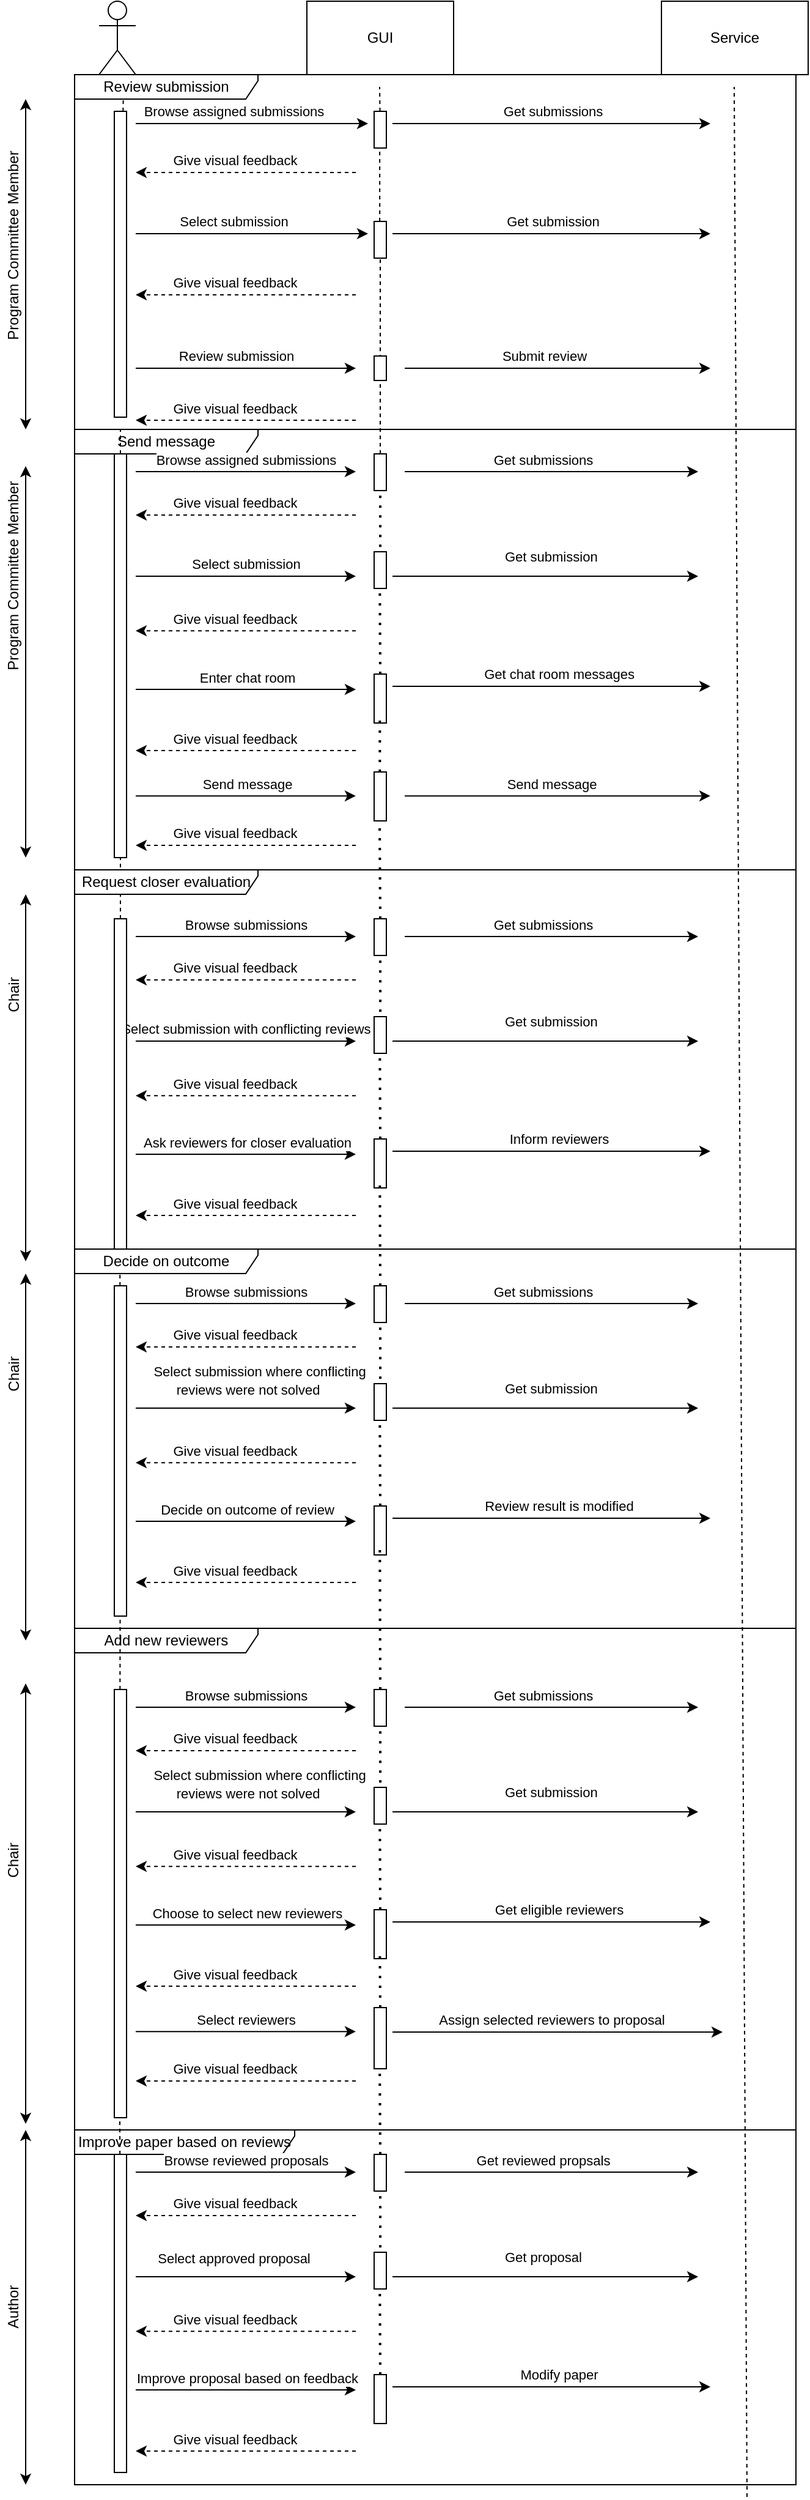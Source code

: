 <mxfile version="14.5.1" type="device"><diagram id="MfpspIJ2nXzfNP8AFZQ6" name="Review SEQUENCE"><mxGraphModel dx="2031" dy="1174" grid="1" gridSize="10" guides="1" tooltips="1" connect="1" arrows="1" fold="1" page="1" pageScale="1" pageWidth="850" pageHeight="1100" math="0" shadow="0"><root><mxCell id="y4rJzmXvH-c3FTZjcSe7-0"/><mxCell id="y4rJzmXvH-c3FTZjcSe7-1" parent="y4rJzmXvH-c3FTZjcSe7-0"/><mxCell id="w6ciZBzrKRWa1XPAjWib-8" value="Improve paper based on reviews" style="shape=umlFrame;whiteSpace=wrap;html=1;shadow=0;sketch=0;width=180;height=20;" vertex="1" parent="y4rJzmXvH-c3FTZjcSe7-1"><mxGeometry x="120" y="1800" width="590" height="290" as="geometry"/></mxCell><mxCell id="rbx8GObxV6b5fhHukpn9-31" value="Add new reviewers" style="shape=umlFrame;whiteSpace=wrap;html=1;shadow=0;sketch=0;width=150;height=20;" vertex="1" parent="y4rJzmXvH-c3FTZjcSe7-1"><mxGeometry x="120" y="1390" width="590" height="410" as="geometry"/></mxCell><mxCell id="Tx8nlE2qTsS1BDgQRLvw-13" value="Send message" style="shape=umlFrame;whiteSpace=wrap;html=1;shadow=0;sketch=0;width=150;height=20;" vertex="1" parent="y4rJzmXvH-c3FTZjcSe7-1"><mxGeometry x="120" y="410" width="590" height="360" as="geometry"/></mxCell><mxCell id="KyMPVvla72iSSQLvAGYZ-0" value="" style="shape=umlActor;verticalLabelPosition=bottom;verticalAlign=top;html=1;outlineConnect=0;" vertex="1" parent="y4rJzmXvH-c3FTZjcSe7-1"><mxGeometry x="140" y="60" width="30" height="60" as="geometry"/></mxCell><mxCell id="KyMPVvla72iSSQLvAGYZ-1" value="GUI" style="rounded=0;whiteSpace=wrap;html=1;" vertex="1" parent="y4rJzmXvH-c3FTZjcSe7-1"><mxGeometry x="310" y="60" width="120" height="60" as="geometry"/></mxCell><mxCell id="KyMPVvla72iSSQLvAGYZ-2" value="Service" style="rounded=0;whiteSpace=wrap;html=1;" vertex="1" parent="y4rJzmXvH-c3FTZjcSe7-1"><mxGeometry x="600" y="60" width="120" height="60" as="geometry"/></mxCell><mxCell id="KyMPVvla72iSSQLvAGYZ-3" value="" style="endArrow=none;dashed=1;html=1;startArrow=none;" edge="1" parent="y4rJzmXvH-c3FTZjcSe7-1" source="KyMPVvla72iSSQLvAGYZ-45"><mxGeometry width="50" height="50" relative="1" as="geometry"><mxPoint x="160" y="1070" as="sourcePoint"/><mxPoint x="160" y="130" as="targetPoint"/></mxGeometry></mxCell><mxCell id="KyMPVvla72iSSQLvAGYZ-4" value="" style="endArrow=none;dashed=1;html=1;startArrow=none;" edge="1" parent="y4rJzmXvH-c3FTZjcSe7-1" source="KyMPVvla72iSSQLvAGYZ-47"><mxGeometry width="50" height="50" relative="1" as="geometry"><mxPoint x="369.5" y="1070" as="sourcePoint"/><mxPoint x="369.5" y="130" as="targetPoint"/></mxGeometry></mxCell><mxCell id="KyMPVvla72iSSQLvAGYZ-5" value="" style="endArrow=classic;html=1;" edge="1" parent="y4rJzmXvH-c3FTZjcSe7-1"><mxGeometry width="50" height="50" relative="1" as="geometry"><mxPoint x="170" y="160" as="sourcePoint"/><mxPoint x="360" y="160" as="targetPoint"/></mxGeometry></mxCell><mxCell id="KyMPVvla72iSSQLvAGYZ-6" value="Browse assigned submissions" style="edgeLabel;html=1;align=center;verticalAlign=middle;resizable=0;points=[];" vertex="1" connectable="0" parent="KyMPVvla72iSSQLvAGYZ-5"><mxGeometry x="-0.377" y="2" relative="1" as="geometry"><mxPoint x="21" y="-8" as="offset"/></mxGeometry></mxCell><mxCell id="KyMPVvla72iSSQLvAGYZ-7" value="" style="endArrow=classic;html=1;" edge="1" parent="y4rJzmXvH-c3FTZjcSe7-1"><mxGeometry width="50" height="50" relative="1" as="geometry"><mxPoint x="380" y="160" as="sourcePoint"/><mxPoint x="640" y="160" as="targetPoint"/></mxGeometry></mxCell><mxCell id="KyMPVvla72iSSQLvAGYZ-8" value="Get submissions" style="edgeLabel;html=1;align=center;verticalAlign=middle;resizable=0;points=[];" vertex="1" connectable="0" parent="KyMPVvla72iSSQLvAGYZ-7"><mxGeometry x="0.135" relative="1" as="geometry"><mxPoint x="-17" y="-10" as="offset"/></mxGeometry></mxCell><mxCell id="KyMPVvla72iSSQLvAGYZ-9" value="" style="endArrow=classic;html=1;dashed=1;" edge="1" parent="y4rJzmXvH-c3FTZjcSe7-1"><mxGeometry width="50" height="50" relative="1" as="geometry"><mxPoint x="350" y="200" as="sourcePoint"/><mxPoint x="170" y="200" as="targetPoint"/></mxGeometry></mxCell><mxCell id="KyMPVvla72iSSQLvAGYZ-10" value="Give visual feedback" style="edgeLabel;html=1;align=center;verticalAlign=middle;resizable=0;points=[];" vertex="1" connectable="0" parent="KyMPVvla72iSSQLvAGYZ-9"><mxGeometry x="-0.139" y="3" relative="1" as="geometry"><mxPoint x="-22" y="-13" as="offset"/></mxGeometry></mxCell><mxCell id="KyMPVvla72iSSQLvAGYZ-11" value="" style="endArrow=classic;html=1;" edge="1" parent="y4rJzmXvH-c3FTZjcSe7-1"><mxGeometry width="50" height="50" relative="1" as="geometry"><mxPoint x="170" y="250" as="sourcePoint"/><mxPoint x="360" y="250" as="targetPoint"/></mxGeometry></mxCell><mxCell id="KyMPVvla72iSSQLvAGYZ-12" value="Select submission" style="edgeLabel;html=1;align=center;verticalAlign=middle;resizable=0;points=[];" vertex="1" connectable="0" parent="KyMPVvla72iSSQLvAGYZ-11"><mxGeometry x="-0.377" y="2" relative="1" as="geometry"><mxPoint x="21" y="-8" as="offset"/></mxGeometry></mxCell><mxCell id="KyMPVvla72iSSQLvAGYZ-13" value="" style="endArrow=classic;html=1;" edge="1" parent="y4rJzmXvH-c3FTZjcSe7-1"><mxGeometry width="50" height="50" relative="1" as="geometry"><mxPoint x="380" y="250" as="sourcePoint"/><mxPoint x="640" y="250" as="targetPoint"/></mxGeometry></mxCell><mxCell id="KyMPVvla72iSSQLvAGYZ-14" value="Get submission" style="edgeLabel;html=1;align=center;verticalAlign=middle;resizable=0;points=[];" vertex="1" connectable="0" parent="KyMPVvla72iSSQLvAGYZ-13"><mxGeometry x="-0.135" y="1" relative="1" as="geometry"><mxPoint x="18" y="-9" as="offset"/></mxGeometry></mxCell><mxCell id="KyMPVvla72iSSQLvAGYZ-15" value="" style="endArrow=classic;html=1;dashed=1;" edge="1" parent="y4rJzmXvH-c3FTZjcSe7-1"><mxGeometry width="50" height="50" relative="1" as="geometry"><mxPoint x="350" y="300" as="sourcePoint"/><mxPoint x="170" y="300" as="targetPoint"/></mxGeometry></mxCell><mxCell id="KyMPVvla72iSSQLvAGYZ-16" value="Give visual feedback" style="edgeLabel;html=1;align=center;verticalAlign=middle;resizable=0;points=[];" vertex="1" connectable="0" parent="KyMPVvla72iSSQLvAGYZ-15"><mxGeometry x="-0.139" y="3" relative="1" as="geometry"><mxPoint x="-22" y="-13" as="offset"/></mxGeometry></mxCell><mxCell id="KyMPVvla72iSSQLvAGYZ-17" value="Program Committee Member" style="text;html=1;strokeColor=none;fillColor=none;align=center;verticalAlign=middle;whiteSpace=wrap;rounded=0;rotation=-90;" vertex="1" parent="y4rJzmXvH-c3FTZjcSe7-1"><mxGeometry x="-12.5" y="250" width="165" height="20" as="geometry"/></mxCell><mxCell id="KyMPVvla72iSSQLvAGYZ-18" value="" style="endArrow=classic;startArrow=classic;html=1;strokeColor=#000000;" edge="1" parent="y4rJzmXvH-c3FTZjcSe7-1"><mxGeometry width="50" height="50" relative="1" as="geometry"><mxPoint x="80" y="410" as="sourcePoint"/><mxPoint x="80" y="140" as="targetPoint"/></mxGeometry></mxCell><mxCell id="KyMPVvla72iSSQLvAGYZ-19" value="Program Committee Member" style="text;html=1;strokeColor=none;fillColor=none;align=center;verticalAlign=middle;whiteSpace=wrap;rounded=0;rotation=-90;" vertex="1" parent="y4rJzmXvH-c3FTZjcSe7-1"><mxGeometry x="-12.5" y="520" width="165" height="20" as="geometry"/></mxCell><mxCell id="KyMPVvla72iSSQLvAGYZ-20" value="" style="endArrow=classic;startArrow=classic;html=1;strokeColor=#000000;" edge="1" parent="y4rJzmXvH-c3FTZjcSe7-1"><mxGeometry width="50" height="50" relative="1" as="geometry"><mxPoint x="80" y="760" as="sourcePoint"/><mxPoint x="80" y="440" as="targetPoint"/></mxGeometry></mxCell><mxCell id="KyMPVvla72iSSQLvAGYZ-21" value="" style="endArrow=classic;html=1;strokeColor=#000000;" edge="1" parent="y4rJzmXvH-c3FTZjcSe7-1"><mxGeometry width="50" height="50" relative="1" as="geometry"><mxPoint x="170" y="360" as="sourcePoint"/><mxPoint x="350" y="360" as="targetPoint"/></mxGeometry></mxCell><mxCell id="KyMPVvla72iSSQLvAGYZ-22" value="Review submission" style="edgeLabel;html=1;align=center;verticalAlign=middle;resizable=0;points=[];" vertex="1" connectable="0" parent="KyMPVvla72iSSQLvAGYZ-21"><mxGeometry x="-0.093" y="2" relative="1" as="geometry"><mxPoint y="-8" as="offset"/></mxGeometry></mxCell><mxCell id="KyMPVvla72iSSQLvAGYZ-23" value="" style="endArrow=classic;html=1;strokeColor=#000000;" edge="1" parent="y4rJzmXvH-c3FTZjcSe7-1"><mxGeometry width="50" height="50" relative="1" as="geometry"><mxPoint x="390" y="360" as="sourcePoint"/><mxPoint x="640" y="360" as="targetPoint"/></mxGeometry></mxCell><mxCell id="KyMPVvla72iSSQLvAGYZ-24" value="Submit review" style="edgeLabel;html=1;align=center;verticalAlign=middle;resizable=0;points=[];" vertex="1" connectable="0" parent="KyMPVvla72iSSQLvAGYZ-23"><mxGeometry x="-0.093" y="2" relative="1" as="geometry"><mxPoint y="-8" as="offset"/></mxGeometry></mxCell><mxCell id="KyMPVvla72iSSQLvAGYZ-25" value="" style="endArrow=classic;html=1;dashed=1;" edge="1" parent="y4rJzmXvH-c3FTZjcSe7-1"><mxGeometry width="50" height="50" relative="1" as="geometry"><mxPoint x="350" y="402.5" as="sourcePoint"/><mxPoint x="170" y="402.5" as="targetPoint"/></mxGeometry></mxCell><mxCell id="KyMPVvla72iSSQLvAGYZ-26" value="Give visual feedback" style="edgeLabel;html=1;align=center;verticalAlign=middle;resizable=0;points=[];" vertex="1" connectable="0" parent="KyMPVvla72iSSQLvAGYZ-25"><mxGeometry x="-0.139" y="3" relative="1" as="geometry"><mxPoint x="-22" y="-13" as="offset"/></mxGeometry></mxCell><mxCell id="KyMPVvla72iSSQLvAGYZ-27" value="" style="endArrow=classic;html=1;strokeColor=#000000;" edge="1" parent="y4rJzmXvH-c3FTZjcSe7-1"><mxGeometry width="50" height="50" relative="1" as="geometry"><mxPoint x="170" y="444.5" as="sourcePoint"/><mxPoint x="350" y="444.5" as="targetPoint"/></mxGeometry></mxCell><mxCell id="KyMPVvla72iSSQLvAGYZ-28" value="Browse assigned submissions" style="edgeLabel;html=1;align=center;verticalAlign=middle;resizable=0;points=[];" vertex="1" connectable="0" parent="KyMPVvla72iSSQLvAGYZ-27"><mxGeometry x="-0.232" relative="1" as="geometry"><mxPoint x="21" y="-10" as="offset"/></mxGeometry></mxCell><mxCell id="KyMPVvla72iSSQLvAGYZ-29" value="" style="endArrow=classic;html=1;strokeColor=#000000;" edge="1" parent="y4rJzmXvH-c3FTZjcSe7-1"><mxGeometry width="50" height="50" relative="1" as="geometry"><mxPoint x="390" y="444.5" as="sourcePoint"/><mxPoint x="630" y="444.5" as="targetPoint"/></mxGeometry></mxCell><mxCell id="KyMPVvla72iSSQLvAGYZ-30" value="Get submissions" style="edgeLabel;html=1;align=center;verticalAlign=middle;resizable=0;points=[];" vertex="1" connectable="0" parent="KyMPVvla72iSSQLvAGYZ-29"><mxGeometry x="-0.232" relative="1" as="geometry"><mxPoint x="21" y="-10" as="offset"/></mxGeometry></mxCell><mxCell id="KyMPVvla72iSSQLvAGYZ-31" value="" style="endArrow=classic;html=1;dashed=1;" edge="1" parent="y4rJzmXvH-c3FTZjcSe7-1"><mxGeometry width="50" height="50" relative="1" as="geometry"><mxPoint x="350" y="480" as="sourcePoint"/><mxPoint x="170" y="480" as="targetPoint"/></mxGeometry></mxCell><mxCell id="KyMPVvla72iSSQLvAGYZ-32" value="Give visual feedback" style="edgeLabel;html=1;align=center;verticalAlign=middle;resizable=0;points=[];" vertex="1" connectable="0" parent="KyMPVvla72iSSQLvAGYZ-31"><mxGeometry x="-0.139" y="3" relative="1" as="geometry"><mxPoint x="-22" y="-13" as="offset"/></mxGeometry></mxCell><mxCell id="KyMPVvla72iSSQLvAGYZ-33" value="Chair" style="text;html=1;strokeColor=none;fillColor=none;align=center;verticalAlign=middle;whiteSpace=wrap;rounded=0;rotation=-90;" vertex="1" parent="y4rJzmXvH-c3FTZjcSe7-1"><mxGeometry x="-12.5" y="862.5" width="165" height="20" as="geometry"/></mxCell><mxCell id="KyMPVvla72iSSQLvAGYZ-34" value="" style="endArrow=classic;startArrow=classic;html=1;strokeColor=#000000;" edge="1" parent="y4rJzmXvH-c3FTZjcSe7-1"><mxGeometry width="50" height="50" relative="1" as="geometry"><mxPoint x="80" y="1090" as="sourcePoint"/><mxPoint x="80" y="790" as="targetPoint"/></mxGeometry></mxCell><mxCell id="KyMPVvla72iSSQLvAGYZ-35" value="" style="endArrow=classic;html=1;strokeColor=#000000;" edge="1" parent="y4rJzmXvH-c3FTZjcSe7-1"><mxGeometry width="50" height="50" relative="1" as="geometry"><mxPoint x="170" y="530" as="sourcePoint"/><mxPoint x="350" y="530" as="targetPoint"/></mxGeometry></mxCell><mxCell id="KyMPVvla72iSSQLvAGYZ-36" value="Select submission" style="edgeLabel;html=1;align=center;verticalAlign=middle;resizable=0;points=[];" vertex="1" connectable="0" parent="KyMPVvla72iSSQLvAGYZ-35"><mxGeometry x="0.12" y="-1" relative="1" as="geometry"><mxPoint x="-11" y="-11" as="offset"/></mxGeometry></mxCell><mxCell id="KyMPVvla72iSSQLvAGYZ-39" value="" style="endArrow=classic;html=1;strokeColor=#000000;" edge="1" parent="y4rJzmXvH-c3FTZjcSe7-1"><mxGeometry width="50" height="50" relative="1" as="geometry"><mxPoint x="170" y="622.5" as="sourcePoint"/><mxPoint x="350" y="622.5" as="targetPoint"/></mxGeometry></mxCell><mxCell id="KyMPVvla72iSSQLvAGYZ-40" value="Enter chat room" style="edgeLabel;html=1;align=center;verticalAlign=middle;resizable=0;points=[];" vertex="1" connectable="0" parent="KyMPVvla72iSSQLvAGYZ-39"><mxGeometry x="0.139" relative="1" as="geometry"><mxPoint x="-12" y="-10" as="offset"/></mxGeometry></mxCell><mxCell id="KyMPVvla72iSSQLvAGYZ-41" value="" style="endArrow=classic;html=1;strokeColor=#000000;" edge="1" parent="y4rJzmXvH-c3FTZjcSe7-1"><mxGeometry width="50" height="50" relative="1" as="geometry"><mxPoint x="380" y="620" as="sourcePoint"/><mxPoint x="640" y="620" as="targetPoint"/></mxGeometry></mxCell><mxCell id="KyMPVvla72iSSQLvAGYZ-42" value="Get chat room messages" style="edgeLabel;html=1;align=center;verticalAlign=middle;resizable=0;points=[];" vertex="1" connectable="0" parent="KyMPVvla72iSSQLvAGYZ-41"><mxGeometry x="0.139" relative="1" as="geometry"><mxPoint x="-12" y="-10" as="offset"/></mxGeometry></mxCell><mxCell id="KyMPVvla72iSSQLvAGYZ-43" value="" style="endArrow=classic;html=1;dashed=1;" edge="1" parent="y4rJzmXvH-c3FTZjcSe7-1"><mxGeometry width="50" height="50" relative="1" as="geometry"><mxPoint x="350" y="672.5" as="sourcePoint"/><mxPoint x="170" y="672.5" as="targetPoint"/></mxGeometry></mxCell><mxCell id="KyMPVvla72iSSQLvAGYZ-44" value="Give visual feedback" style="edgeLabel;html=1;align=center;verticalAlign=middle;resizable=0;points=[];" vertex="1" connectable="0" parent="KyMPVvla72iSSQLvAGYZ-43"><mxGeometry x="-0.139" y="3" relative="1" as="geometry"><mxPoint x="-22" y="-13" as="offset"/></mxGeometry></mxCell><mxCell id="KyMPVvla72iSSQLvAGYZ-45" value="" style="rounded=0;whiteSpace=wrap;html=1;" vertex="1" parent="y4rJzmXvH-c3FTZjcSe7-1"><mxGeometry x="152.5" y="150" width="10" height="250" as="geometry"/></mxCell><mxCell id="KyMPVvla72iSSQLvAGYZ-47" value="" style="rounded=0;whiteSpace=wrap;html=1;" vertex="1" parent="y4rJzmXvH-c3FTZjcSe7-1"><mxGeometry x="365" y="150" width="10" height="30" as="geometry"/></mxCell><mxCell id="KyMPVvla72iSSQLvAGYZ-52" value="" style="endArrow=none;dashed=1;html=1;startArrow=none;" edge="1" parent="y4rJzmXvH-c3FTZjcSe7-1"><mxGeometry width="50" height="50" relative="1" as="geometry"><mxPoint x="157.5" y="430" as="sourcePoint"/><mxPoint x="157.5" y="410" as="targetPoint"/></mxGeometry></mxCell><mxCell id="KyMPVvla72iSSQLvAGYZ-54" value="" style="endArrow=none;dashed=1;html=1;startArrow=none;" edge="1" parent="y4rJzmXvH-c3FTZjcSe7-1" source="KyMPVvla72iSSQLvAGYZ-55"><mxGeometry width="50" height="50" relative="1" as="geometry"><mxPoint x="160" y="1070" as="sourcePoint"/><mxPoint x="157.5" y="490" as="targetPoint"/></mxGeometry></mxCell><mxCell id="KyMPVvla72iSSQLvAGYZ-55" value="" style="rounded=0;whiteSpace=wrap;html=1;" vertex="1" parent="y4rJzmXvH-c3FTZjcSe7-1"><mxGeometry x="152.5" y="430" width="10" height="330" as="geometry"/></mxCell><mxCell id="KyMPVvla72iSSQLvAGYZ-57" value="" style="endArrow=none;dashed=1;html=1;startArrow=none;entryX=0.5;entryY=1;entryDx=0;entryDy=0;" edge="1" parent="y4rJzmXvH-c3FTZjcSe7-1" source="KyMPVvla72iSSQLvAGYZ-59" target="3kAUoweqCzLjbfMXp7YP-0"><mxGeometry width="50" height="50" relative="1" as="geometry"><mxPoint x="369.5" y="1070" as="sourcePoint"/><mxPoint x="370" y="290" as="targetPoint"/></mxGeometry></mxCell><mxCell id="KyMPVvla72iSSQLvAGYZ-58" value="" style="rounded=0;whiteSpace=wrap;html=1;" vertex="1" parent="y4rJzmXvH-c3FTZjcSe7-1"><mxGeometry x="365" y="350" width="10" height="20" as="geometry"/></mxCell><mxCell id="KyMPVvla72iSSQLvAGYZ-59" value="" style="rounded=0;whiteSpace=wrap;html=1;" vertex="1" parent="y4rJzmXvH-c3FTZjcSe7-1"><mxGeometry x="365" y="430" width="10" height="30" as="geometry"/></mxCell><mxCell id="KyMPVvla72iSSQLvAGYZ-60" value="" style="endArrow=classic;html=1;strokeColor=#000000;" edge="1" parent="y4rJzmXvH-c3FTZjcSe7-1"><mxGeometry width="50" height="50" relative="1" as="geometry"><mxPoint x="380" y="530" as="sourcePoint"/><mxPoint x="630" y="530" as="targetPoint"/></mxGeometry></mxCell><mxCell id="KyMPVvla72iSSQLvAGYZ-61" value="&lt;span style=&quot;color: rgba(0 , 0 , 0 , 0) ; font-family: monospace ; font-size: 0px ; background-color: rgb(248 , 249 , 250)&quot;&gt;%3CmxGraphModel%3E%3Croot%3E%3CmxCell%20id%3D%220%22%2F%3E%3CmxCell%20id%3D%221%22%20parent%3D%220%22%2F%3E%3CmxCell%20id%3D%222%22%20value%3D%22Get%20submission%22%20style%3D%22edgeLabel%3Bhtml%3D1%3Balign%3Dcenter%3BverticalAlign%3Dmiddle%3Bresizable%3D0%3Bpoints%3D%5B%5D%3B%22%20vertex%3D%221%22%20connectable%3D%220%22%20parent%3D%221%22%3E%3CmxGeometry%20x%3D%22510.5%22%20y%3D%22240%22%20as%3D%22geometry%22%2F%3E%3C%2FmxCell%3E%3C%2Froot%3E%3C%2FmxGraphModel%3E&lt;/span&gt;" style="edgeLabel;html=1;align=center;verticalAlign=middle;resizable=0;points=[];" vertex="1" connectable="0" parent="KyMPVvla72iSSQLvAGYZ-60"><mxGeometry x="0.12" y="-1" relative="1" as="geometry"><mxPoint x="-10" y="-11" as="offset"/></mxGeometry></mxCell><mxCell id="KyMPVvla72iSSQLvAGYZ-62" value="" style="endArrow=classic;html=1;dashed=1;" edge="1" parent="y4rJzmXvH-c3FTZjcSe7-1"><mxGeometry width="50" height="50" relative="1" as="geometry"><mxPoint x="350" y="574.58" as="sourcePoint"/><mxPoint x="170" y="574.58" as="targetPoint"/></mxGeometry></mxCell><mxCell id="KyMPVvla72iSSQLvAGYZ-63" value="Give visual feedback" style="edgeLabel;html=1;align=center;verticalAlign=middle;resizable=0;points=[];" vertex="1" connectable="0" parent="KyMPVvla72iSSQLvAGYZ-62"><mxGeometry x="-0.139" y="3" relative="1" as="geometry"><mxPoint x="-22" y="-13" as="offset"/></mxGeometry></mxCell><mxCell id="nQscSP7rXYCWuHcXllV0-0" value="" style="endArrow=none;dashed=1;html=1;" edge="1" parent="y4rJzmXvH-c3FTZjcSe7-1"><mxGeometry width="50" height="50" relative="1" as="geometry"><mxPoint x="670" y="2100" as="sourcePoint"/><mxPoint x="659.5" y="130" as="targetPoint"/></mxGeometry></mxCell><mxCell id="3kAUoweqCzLjbfMXp7YP-0" value="" style="rounded=0;whiteSpace=wrap;html=1;" vertex="1" parent="y4rJzmXvH-c3FTZjcSe7-1"><mxGeometry x="365" y="240" width="10" height="30" as="geometry"/></mxCell><mxCell id="3kAUoweqCzLjbfMXp7YP-2" value="" style="endArrow=none;dashed=1;html=1;startArrow=none;" edge="1" parent="y4rJzmXvH-c3FTZjcSe7-1"><mxGeometry width="50" height="50" relative="1" as="geometry"><mxPoint x="369.58" y="240" as="sourcePoint"/><mxPoint x="369.58" y="180" as="targetPoint"/><Array as="points"><mxPoint x="369.58" y="180"/></Array></mxGeometry></mxCell><mxCell id="mhXqkdY7GgnHXBn7KQCX-1" value="&lt;span style=&quot;color: rgb(0, 0, 0); font-family: helvetica; font-size: 11px; font-style: normal; font-weight: 400; letter-spacing: normal; text-align: center; text-indent: 0px; text-transform: none; word-spacing: 0px; background-color: rgb(255, 255, 255); display: inline; float: none;&quot;&gt;Get submission&lt;/span&gt;" style="text;whiteSpace=wrap;html=1;" vertex="1" parent="y4rJzmXvH-c3FTZjcSe7-1"><mxGeometry x="470" y="500" width="100" height="30" as="geometry"/></mxCell><mxCell id="mhXqkdY7GgnHXBn7KQCX-7" value="" style="rounded=0;whiteSpace=wrap;html=1;" vertex="1" parent="y4rJzmXvH-c3FTZjcSe7-1"><mxGeometry x="365" y="510" width="10" height="30" as="geometry"/></mxCell><mxCell id="mhXqkdY7GgnHXBn7KQCX-8" value="" style="rounded=0;whiteSpace=wrap;html=1;" vertex="1" parent="y4rJzmXvH-c3FTZjcSe7-1"><mxGeometry x="365" y="610" width="10" height="40" as="geometry"/></mxCell><mxCell id="mhXqkdY7GgnHXBn7KQCX-9" value="" style="rounded=0;whiteSpace=wrap;html=1;" vertex="1" parent="y4rJzmXvH-c3FTZjcSe7-1"><mxGeometry x="365" y="690" width="10" height="40" as="geometry"/></mxCell><mxCell id="Tx8nlE2qTsS1BDgQRLvw-0" value="" style="endArrow=classic;html=1;strokeColor=#000000;" edge="1" parent="y4rJzmXvH-c3FTZjcSe7-1"><mxGeometry width="50" height="50" relative="1" as="geometry"><mxPoint x="170" y="709.58" as="sourcePoint"/><mxPoint x="350" y="709.58" as="targetPoint"/></mxGeometry></mxCell><mxCell id="Tx8nlE2qTsS1BDgQRLvw-1" value="Send message" style="edgeLabel;html=1;align=center;verticalAlign=middle;resizable=0;points=[];" vertex="1" connectable="0" parent="Tx8nlE2qTsS1BDgQRLvw-0"><mxGeometry x="0.139" relative="1" as="geometry"><mxPoint x="-12" y="-10" as="offset"/></mxGeometry></mxCell><mxCell id="Tx8nlE2qTsS1BDgQRLvw-2" value="Send message" style="endArrow=classic;html=1;strokeColor=#000000;" edge="1" parent="y4rJzmXvH-c3FTZjcSe7-1"><mxGeometry x="-0.04" y="10" width="50" height="50" relative="1" as="geometry"><mxPoint x="390" y="709.58" as="sourcePoint"/><mxPoint x="640" y="709.58" as="targetPoint"/><mxPoint as="offset"/></mxGeometry></mxCell><mxCell id="Tx8nlE2qTsS1BDgQRLvw-3" value="&lt;span style=&quot;color: rgba(0 , 0 , 0 , 0) ; font-family: monospace ; font-size: 0px ; background-color: rgb(248 , 249 , 250)&quot;&gt;%3CmxGraphModel%3E%3Croot%3E%3CmxCell%20id%3D%220%22%2F%3E%3CmxCell%20id%3D%221%22%20parent%3D%220%22%2F%3E%3CmxCell%20id%3D%222%22%20value%3D%22Get%20submission%22%20style%3D%22edgeLabel%3Bhtml%3D1%3Balign%3Dcenter%3BverticalAlign%3Dmiddle%3Bresizable%3D0%3Bpoints%3D%5B%5D%3B%22%20vertex%3D%221%22%20connectable%3D%220%22%20parent%3D%221%22%3E%3CmxGeometry%20x%3D%22510.5%22%20y%3D%22240%22%20as%3D%22geometry%22%2F%3E%3C%2FmxCell%3E%3C%2Froot%3E%3C%2FmxGraphModel%3E&lt;/span&gt;" style="edgeLabel;html=1;align=center;verticalAlign=middle;resizable=0;points=[];" vertex="1" connectable="0" parent="Tx8nlE2qTsS1BDgQRLvw-2"><mxGeometry x="0.12" y="-1" relative="1" as="geometry"><mxPoint x="-10" y="-11" as="offset"/></mxGeometry></mxCell><mxCell id="Tx8nlE2qTsS1BDgQRLvw-4" value="" style="endArrow=classic;html=1;dashed=1;" edge="1" parent="y4rJzmXvH-c3FTZjcSe7-1"><mxGeometry width="50" height="50" relative="1" as="geometry"><mxPoint x="350" y="750" as="sourcePoint"/><mxPoint x="170" y="750" as="targetPoint"/></mxGeometry></mxCell><mxCell id="Tx8nlE2qTsS1BDgQRLvw-5" value="Give visual feedback" style="edgeLabel;html=1;align=center;verticalAlign=middle;resizable=0;points=[];" vertex="1" connectable="0" parent="Tx8nlE2qTsS1BDgQRLvw-4"><mxGeometry x="-0.139" y="3" relative="1" as="geometry"><mxPoint x="-22" y="-13" as="offset"/></mxGeometry></mxCell><mxCell id="Tx8nlE2qTsS1BDgQRLvw-6" value="" style="endArrow=none;dashed=1;html=1;dashPattern=1 3;strokeWidth=2;exitX=0.503;exitY=-0.13;exitDx=0;exitDy=0;exitPerimeter=0;entryX=0.5;entryY=1;entryDx=0;entryDy=0;" edge="1" parent="y4rJzmXvH-c3FTZjcSe7-1" source="mhXqkdY7GgnHXBn7KQCX-7" target="KyMPVvla72iSSQLvAGYZ-59"><mxGeometry width="50" height="50" relative="1" as="geometry"><mxPoint x="375" y="500" as="sourcePoint"/><mxPoint x="445" y="460" as="targetPoint"/></mxGeometry></mxCell><mxCell id="Tx8nlE2qTsS1BDgQRLvw-11" value="" style="endArrow=none;dashed=1;html=1;dashPattern=1 3;strokeWidth=2;exitX=0.5;exitY=0;exitDx=0;exitDy=0;entryX=0.5;entryY=1;entryDx=0;entryDy=0;" edge="1" parent="y4rJzmXvH-c3FTZjcSe7-1" source="mhXqkdY7GgnHXBn7KQCX-8"><mxGeometry width="50" height="50" relative="1" as="geometry"><mxPoint x="369.69" y="586.1" as="sourcePoint"/><mxPoint x="369.66" y="540" as="targetPoint"/></mxGeometry></mxCell><mxCell id="Tx8nlE2qTsS1BDgQRLvw-12" value="" style="endArrow=none;dashed=1;html=1;dashPattern=1 3;strokeWidth=2;exitX=0.503;exitY=-0.13;exitDx=0;exitDy=0;exitPerimeter=0;entryX=0.5;entryY=1;entryDx=0;entryDy=0;" edge="1" parent="y4rJzmXvH-c3FTZjcSe7-1"><mxGeometry width="50" height="50" relative="1" as="geometry"><mxPoint x="369.69" y="690.0" as="sourcePoint"/><mxPoint x="369.66" y="643.9" as="targetPoint"/></mxGeometry></mxCell><mxCell id="7750q4aY7UhFggoOV910-72" value="" style="endArrow=classic;html=1;strokeColor=#000000;" edge="1" parent="y4rJzmXvH-c3FTZjcSe7-1"><mxGeometry width="50" height="50" relative="1" as="geometry"><mxPoint x="170" y="824.5" as="sourcePoint"/><mxPoint x="350" y="824.5" as="targetPoint"/></mxGeometry></mxCell><mxCell id="7750q4aY7UhFggoOV910-73" value="Browse submissions" style="edgeLabel;html=1;align=center;verticalAlign=middle;resizable=0;points=[];" vertex="1" connectable="0" parent="7750q4aY7UhFggoOV910-72"><mxGeometry x="-0.232" relative="1" as="geometry"><mxPoint x="21" y="-10" as="offset"/></mxGeometry></mxCell><mxCell id="7750q4aY7UhFggoOV910-74" value="" style="endArrow=classic;html=1;strokeColor=#000000;" edge="1" parent="y4rJzmXvH-c3FTZjcSe7-1"><mxGeometry width="50" height="50" relative="1" as="geometry"><mxPoint x="390" y="824.5" as="sourcePoint"/><mxPoint x="630" y="824.5" as="targetPoint"/></mxGeometry></mxCell><mxCell id="7750q4aY7UhFggoOV910-75" value="Get submissions" style="edgeLabel;html=1;align=center;verticalAlign=middle;resizable=0;points=[];" vertex="1" connectable="0" parent="7750q4aY7UhFggoOV910-74"><mxGeometry x="-0.232" relative="1" as="geometry"><mxPoint x="21" y="-10" as="offset"/></mxGeometry></mxCell><mxCell id="7750q4aY7UhFggoOV910-76" value="" style="endArrow=classic;html=1;dashed=1;" edge="1" parent="y4rJzmXvH-c3FTZjcSe7-1"><mxGeometry width="50" height="50" relative="1" as="geometry"><mxPoint x="350" y="860" as="sourcePoint"/><mxPoint x="170" y="860" as="targetPoint"/></mxGeometry></mxCell><mxCell id="7750q4aY7UhFggoOV910-77" value="Give visual feedback" style="edgeLabel;html=1;align=center;verticalAlign=middle;resizable=0;points=[];" vertex="1" connectable="0" parent="7750q4aY7UhFggoOV910-76"><mxGeometry x="-0.139" y="3" relative="1" as="geometry"><mxPoint x="-22" y="-13" as="offset"/></mxGeometry></mxCell><mxCell id="7750q4aY7UhFggoOV910-78" value="" style="endArrow=classic;html=1;strokeColor=#000000;" edge="1" parent="y4rJzmXvH-c3FTZjcSe7-1"><mxGeometry width="50" height="50" relative="1" as="geometry"><mxPoint x="170" y="910" as="sourcePoint"/><mxPoint x="350" y="910" as="targetPoint"/></mxGeometry></mxCell><mxCell id="7750q4aY7UhFggoOV910-79" value="Select submission with conflicting reviews" style="edgeLabel;html=1;align=center;verticalAlign=middle;resizable=0;points=[];" vertex="1" connectable="0" parent="7750q4aY7UhFggoOV910-78"><mxGeometry x="0.12" y="-1" relative="1" as="geometry"><mxPoint x="-11" y="-11" as="offset"/></mxGeometry></mxCell><mxCell id="7750q4aY7UhFggoOV910-82" value="" style="endArrow=classic;html=1;strokeColor=#000000;" edge="1" parent="y4rJzmXvH-c3FTZjcSe7-1"><mxGeometry width="50" height="50" relative="1" as="geometry"><mxPoint x="170" y="1002.5" as="sourcePoint"/><mxPoint x="350" y="1002.5" as="targetPoint"/></mxGeometry></mxCell><mxCell id="7750q4aY7UhFggoOV910-83" value="Ask reviewers for closer evaluation" style="edgeLabel;html=1;align=center;verticalAlign=middle;resizable=0;points=[];" vertex="1" connectable="0" parent="7750q4aY7UhFggoOV910-82"><mxGeometry x="0.139" relative="1" as="geometry"><mxPoint x="-12" y="-10" as="offset"/></mxGeometry></mxCell><mxCell id="7750q4aY7UhFggoOV910-84" value="" style="endArrow=classic;html=1;strokeColor=#000000;" edge="1" parent="y4rJzmXvH-c3FTZjcSe7-1"><mxGeometry width="50" height="50" relative="1" as="geometry"><mxPoint x="380" y="1000" as="sourcePoint"/><mxPoint x="640" y="1000" as="targetPoint"/></mxGeometry></mxCell><mxCell id="7750q4aY7UhFggoOV910-85" value="Inform reviewers" style="edgeLabel;html=1;align=center;verticalAlign=middle;resizable=0;points=[];" vertex="1" connectable="0" parent="7750q4aY7UhFggoOV910-84"><mxGeometry x="0.139" relative="1" as="geometry"><mxPoint x="-12" y="-10" as="offset"/></mxGeometry></mxCell><mxCell id="7750q4aY7UhFggoOV910-86" value="" style="endArrow=classic;html=1;dashed=1;" edge="1" parent="y4rJzmXvH-c3FTZjcSe7-1"><mxGeometry width="50" height="50" relative="1" as="geometry"><mxPoint x="350" y="1052.5" as="sourcePoint"/><mxPoint x="170" y="1052.5" as="targetPoint"/></mxGeometry></mxCell><mxCell id="7750q4aY7UhFggoOV910-87" value="Give visual feedback" style="edgeLabel;html=1;align=center;verticalAlign=middle;resizable=0;points=[];" vertex="1" connectable="0" parent="7750q4aY7UhFggoOV910-86"><mxGeometry x="-0.139" y="3" relative="1" as="geometry"><mxPoint x="-22" y="-13" as="offset"/></mxGeometry></mxCell><mxCell id="7750q4aY7UhFggoOV910-88" value="" style="endArrow=none;dashed=1;html=1;startArrow=none;" edge="1" parent="y4rJzmXvH-c3FTZjcSe7-1" target="KyMPVvla72iSSQLvAGYZ-55"><mxGeometry width="50" height="50" relative="1" as="geometry"><mxPoint x="157.5" y="810" as="sourcePoint"/><mxPoint x="154" y="790" as="targetPoint"/></mxGeometry></mxCell><mxCell id="7750q4aY7UhFggoOV910-89" value="" style="endArrow=none;dashed=1;html=1;startArrow=none;" edge="1" parent="y4rJzmXvH-c3FTZjcSe7-1" source="7750q4aY7UhFggoOV910-90"><mxGeometry width="50" height="50" relative="1" as="geometry"><mxPoint x="160" y="1450" as="sourcePoint"/><mxPoint x="157.5" y="870" as="targetPoint"/></mxGeometry></mxCell><mxCell id="7750q4aY7UhFggoOV910-90" value="" style="rounded=0;whiteSpace=wrap;html=1;" vertex="1" parent="y4rJzmXvH-c3FTZjcSe7-1"><mxGeometry x="152.5" y="810" width="10" height="270" as="geometry"/></mxCell><mxCell id="7750q4aY7UhFggoOV910-91" value="" style="rounded=0;whiteSpace=wrap;html=1;" vertex="1" parent="y4rJzmXvH-c3FTZjcSe7-1"><mxGeometry x="365" y="810" width="10" height="30" as="geometry"/></mxCell><mxCell id="7750q4aY7UhFggoOV910-92" value="" style="endArrow=classic;html=1;strokeColor=#000000;" edge="1" parent="y4rJzmXvH-c3FTZjcSe7-1"><mxGeometry width="50" height="50" relative="1" as="geometry"><mxPoint x="380" y="910" as="sourcePoint"/><mxPoint x="630" y="910" as="targetPoint"/></mxGeometry></mxCell><mxCell id="7750q4aY7UhFggoOV910-93" value="&lt;span style=&quot;color: rgba(0 , 0 , 0 , 0) ; font-family: monospace ; font-size: 0px ; background-color: rgb(248 , 249 , 250)&quot;&gt;%3CmxGraphModel%3E%3Croot%3E%3CmxCell%20id%3D%220%22%2F%3E%3CmxCell%20id%3D%221%22%20parent%3D%220%22%2F%3E%3CmxCell%20id%3D%222%22%20value%3D%22Get%20submission%22%20style%3D%22edgeLabel%3Bhtml%3D1%3Balign%3Dcenter%3BverticalAlign%3Dmiddle%3Bresizable%3D0%3Bpoints%3D%5B%5D%3B%22%20vertex%3D%221%22%20connectable%3D%220%22%20parent%3D%221%22%3E%3CmxGeometry%20x%3D%22510.5%22%20y%3D%22240%22%20as%3D%22geometry%22%2F%3E%3C%2FmxCell%3E%3C%2Froot%3E%3C%2FmxGraphModel%3E&lt;/span&gt;" style="edgeLabel;html=1;align=center;verticalAlign=middle;resizable=0;points=[];" vertex="1" connectable="0" parent="7750q4aY7UhFggoOV910-92"><mxGeometry x="0.12" y="-1" relative="1" as="geometry"><mxPoint x="-10" y="-11" as="offset"/></mxGeometry></mxCell><mxCell id="7750q4aY7UhFggoOV910-94" value="" style="endArrow=classic;html=1;dashed=1;" edge="1" parent="y4rJzmXvH-c3FTZjcSe7-1"><mxGeometry width="50" height="50" relative="1" as="geometry"><mxPoint x="350" y="954.58" as="sourcePoint"/><mxPoint x="170" y="954.58" as="targetPoint"/></mxGeometry></mxCell><mxCell id="7750q4aY7UhFggoOV910-95" value="Give visual feedback" style="edgeLabel;html=1;align=center;verticalAlign=middle;resizable=0;points=[];" vertex="1" connectable="0" parent="7750q4aY7UhFggoOV910-94"><mxGeometry x="-0.139" y="3" relative="1" as="geometry"><mxPoint x="-22" y="-13" as="offset"/></mxGeometry></mxCell><mxCell id="7750q4aY7UhFggoOV910-96" value="&lt;span style=&quot;color: rgb(0, 0, 0); font-family: helvetica; font-size: 11px; font-style: normal; font-weight: 400; letter-spacing: normal; text-align: center; text-indent: 0px; text-transform: none; word-spacing: 0px; background-color: rgb(255, 255, 255); display: inline; float: none;&quot;&gt;Get submission&lt;/span&gt;" style="text;whiteSpace=wrap;html=1;" vertex="1" parent="y4rJzmXvH-c3FTZjcSe7-1"><mxGeometry x="470" y="880" width="100" height="30" as="geometry"/></mxCell><mxCell id="7750q4aY7UhFggoOV910-97" value="" style="rounded=0;whiteSpace=wrap;html=1;" vertex="1" parent="y4rJzmXvH-c3FTZjcSe7-1"><mxGeometry x="365" y="890" width="10" height="30" as="geometry"/></mxCell><mxCell id="7750q4aY7UhFggoOV910-98" value="" style="rounded=0;whiteSpace=wrap;html=1;" vertex="1" parent="y4rJzmXvH-c3FTZjcSe7-1"><mxGeometry x="365" y="990" width="10" height="40" as="geometry"/></mxCell><mxCell id="7750q4aY7UhFggoOV910-106" value="" style="endArrow=none;dashed=1;html=1;dashPattern=1 3;strokeWidth=2;exitX=0.503;exitY=-0.13;exitDx=0;exitDy=0;exitPerimeter=0;entryX=0.5;entryY=1;entryDx=0;entryDy=0;" edge="1" parent="y4rJzmXvH-c3FTZjcSe7-1" source="7750q4aY7UhFggoOV910-97" target="7750q4aY7UhFggoOV910-91"><mxGeometry width="50" height="50" relative="1" as="geometry"><mxPoint x="375" y="880" as="sourcePoint"/><mxPoint x="445" y="840" as="targetPoint"/></mxGeometry></mxCell><mxCell id="7750q4aY7UhFggoOV910-107" value="" style="endArrow=none;dashed=1;html=1;dashPattern=1 3;strokeWidth=2;exitX=0.5;exitY=0;exitDx=0;exitDy=0;entryX=0.5;entryY=1;entryDx=0;entryDy=0;" edge="1" parent="y4rJzmXvH-c3FTZjcSe7-1" source="7750q4aY7UhFggoOV910-98"><mxGeometry width="50" height="50" relative="1" as="geometry"><mxPoint x="369.69" y="966.1" as="sourcePoint"/><mxPoint x="369.66" y="920" as="targetPoint"/></mxGeometry></mxCell><mxCell id="7750q4aY7UhFggoOV910-108" value="" style="endArrow=none;dashed=1;html=1;dashPattern=1 3;strokeWidth=2;exitX=0.5;exitY=0;exitDx=0;exitDy=0;entryX=0.5;entryY=1;entryDx=0;entryDy=0;" edge="1" parent="y4rJzmXvH-c3FTZjcSe7-1" source="Gk4ATCkuVN1IVD7LumZo-48"><mxGeometry width="50" height="50" relative="1" as="geometry"><mxPoint x="369.69" y="1070" as="sourcePoint"/><mxPoint x="369.66" y="1023.9" as="targetPoint"/></mxGeometry></mxCell><mxCell id="zGAeNgyfQdy87Z-UUM7L-1" value="Review submission" style="shape=umlFrame;whiteSpace=wrap;html=1;shadow=0;sketch=0;width=150;height=20;" vertex="1" parent="y4rJzmXvH-c3FTZjcSe7-1"><mxGeometry x="120" y="120" width="590" height="290" as="geometry"/></mxCell><mxCell id="Gk4ATCkuVN1IVD7LumZo-0" value="" style="endArrow=none;dashed=1;html=1;dashPattern=1 3;strokeWidth=2;exitX=0.5;exitY=0;exitDx=0;exitDy=0;" edge="1" parent="y4rJzmXvH-c3FTZjcSe7-1" source="7750q4aY7UhFggoOV910-91"><mxGeometry width="50" height="50" relative="1" as="geometry"><mxPoint x="369.5" y="800" as="sourcePoint"/><mxPoint x="369.5" y="730" as="targetPoint"/></mxGeometry></mxCell><mxCell id="Gk4ATCkuVN1IVD7LumZo-32" value="" style="endArrow=classic;html=1;strokeColor=#000000;" edge="1" parent="y4rJzmXvH-c3FTZjcSe7-1"><mxGeometry width="50" height="50" relative="1" as="geometry"><mxPoint x="170" y="1124.5" as="sourcePoint"/><mxPoint x="350" y="1124.5" as="targetPoint"/></mxGeometry></mxCell><mxCell id="Gk4ATCkuVN1IVD7LumZo-33" value="Browse submissions" style="edgeLabel;html=1;align=center;verticalAlign=middle;resizable=0;points=[];" vertex="1" connectable="0" parent="Gk4ATCkuVN1IVD7LumZo-32"><mxGeometry x="-0.232" relative="1" as="geometry"><mxPoint x="21" y="-10" as="offset"/></mxGeometry></mxCell><mxCell id="Gk4ATCkuVN1IVD7LumZo-34" value="" style="endArrow=classic;html=1;strokeColor=#000000;" edge="1" parent="y4rJzmXvH-c3FTZjcSe7-1"><mxGeometry width="50" height="50" relative="1" as="geometry"><mxPoint x="390" y="1124.5" as="sourcePoint"/><mxPoint x="630" y="1124.5" as="targetPoint"/></mxGeometry></mxCell><mxCell id="Gk4ATCkuVN1IVD7LumZo-35" value="Get submissions" style="edgeLabel;html=1;align=center;verticalAlign=middle;resizable=0;points=[];" vertex="1" connectable="0" parent="Gk4ATCkuVN1IVD7LumZo-34"><mxGeometry x="-0.232" relative="1" as="geometry"><mxPoint x="21" y="-10" as="offset"/></mxGeometry></mxCell><mxCell id="Gk4ATCkuVN1IVD7LumZo-36" value="" style="endArrow=classic;html=1;dashed=1;" edge="1" parent="y4rJzmXvH-c3FTZjcSe7-1"><mxGeometry width="50" height="50" relative="1" as="geometry"><mxPoint x="350" y="1160" as="sourcePoint"/><mxPoint x="170" y="1160" as="targetPoint"/></mxGeometry></mxCell><mxCell id="Gk4ATCkuVN1IVD7LumZo-37" value="Give visual feedback" style="edgeLabel;html=1;align=center;verticalAlign=middle;resizable=0;points=[];" vertex="1" connectable="0" parent="Gk4ATCkuVN1IVD7LumZo-36"><mxGeometry x="-0.139" y="3" relative="1" as="geometry"><mxPoint x="-22" y="-13" as="offset"/></mxGeometry></mxCell><mxCell id="Gk4ATCkuVN1IVD7LumZo-38" value="" style="endArrow=classic;html=1;strokeColor=#000000;" edge="1" parent="y4rJzmXvH-c3FTZjcSe7-1"><mxGeometry width="50" height="50" relative="1" as="geometry"><mxPoint x="170" y="1210" as="sourcePoint"/><mxPoint x="350" y="1210" as="targetPoint"/></mxGeometry></mxCell><mxCell id="Gk4ATCkuVN1IVD7LumZo-39" value="Select submission where conflicting" style="edgeLabel;html=1;align=center;verticalAlign=middle;resizable=0;points=[];" vertex="1" connectable="0" parent="Gk4ATCkuVN1IVD7LumZo-38"><mxGeometry x="0.12" y="-1" relative="1" as="geometry"><mxPoint x="-0.69" y="-31" as="offset"/></mxGeometry></mxCell><mxCell id="Gk4ATCkuVN1IVD7LumZo-40" value="" style="endArrow=classic;html=1;strokeColor=#000000;" edge="1" parent="y4rJzmXvH-c3FTZjcSe7-1"><mxGeometry width="50" height="50" relative="1" as="geometry"><mxPoint x="170" y="1302.5" as="sourcePoint"/><mxPoint x="350" y="1302.5" as="targetPoint"/></mxGeometry></mxCell><mxCell id="Gk4ATCkuVN1IVD7LumZo-41" value="Decide on outcome of review" style="edgeLabel;html=1;align=center;verticalAlign=middle;resizable=0;points=[];" vertex="1" connectable="0" parent="Gk4ATCkuVN1IVD7LumZo-40"><mxGeometry x="0.139" relative="1" as="geometry"><mxPoint x="-12" y="-10" as="offset"/></mxGeometry></mxCell><mxCell id="Gk4ATCkuVN1IVD7LumZo-42" value="" style="endArrow=classic;html=1;strokeColor=#000000;" edge="1" parent="y4rJzmXvH-c3FTZjcSe7-1"><mxGeometry width="50" height="50" relative="1" as="geometry"><mxPoint x="380" y="1300" as="sourcePoint"/><mxPoint x="640" y="1300" as="targetPoint"/></mxGeometry></mxCell><mxCell id="Gk4ATCkuVN1IVD7LumZo-43" value="Review result is modified" style="edgeLabel;html=1;align=center;verticalAlign=middle;resizable=0;points=[];" vertex="1" connectable="0" parent="Gk4ATCkuVN1IVD7LumZo-42"><mxGeometry x="0.139" relative="1" as="geometry"><mxPoint x="-12" y="-10" as="offset"/></mxGeometry></mxCell><mxCell id="Gk4ATCkuVN1IVD7LumZo-44" value="" style="endArrow=classic;html=1;dashed=1;" edge="1" parent="y4rJzmXvH-c3FTZjcSe7-1"><mxGeometry width="50" height="50" relative="1" as="geometry"><mxPoint x="350" y="1352.5" as="sourcePoint"/><mxPoint x="170" y="1352.5" as="targetPoint"/></mxGeometry></mxCell><mxCell id="Gk4ATCkuVN1IVD7LumZo-45" value="Give visual feedback" style="edgeLabel;html=1;align=center;verticalAlign=middle;resizable=0;points=[];" vertex="1" connectable="0" parent="Gk4ATCkuVN1IVD7LumZo-44"><mxGeometry x="-0.139" y="3" relative="1" as="geometry"><mxPoint x="-22" y="-13" as="offset"/></mxGeometry></mxCell><mxCell id="Gk4ATCkuVN1IVD7LumZo-46" value="" style="endArrow=none;dashed=1;html=1;startArrow=none;" edge="1" parent="y4rJzmXvH-c3FTZjcSe7-1" source="Gk4ATCkuVN1IVD7LumZo-47"><mxGeometry width="50" height="50" relative="1" as="geometry"><mxPoint x="160" y="1750" as="sourcePoint"/><mxPoint x="157.5" y="1170" as="targetPoint"/></mxGeometry></mxCell><mxCell id="Gk4ATCkuVN1IVD7LumZo-47" value="" style="rounded=0;whiteSpace=wrap;html=1;" vertex="1" parent="y4rJzmXvH-c3FTZjcSe7-1"><mxGeometry x="152.5" y="1110" width="10" height="270" as="geometry"/></mxCell><mxCell id="Gk4ATCkuVN1IVD7LumZo-48" value="" style="rounded=0;whiteSpace=wrap;html=1;" vertex="1" parent="y4rJzmXvH-c3FTZjcSe7-1"><mxGeometry x="365" y="1110" width="10" height="30" as="geometry"/></mxCell><mxCell id="Gk4ATCkuVN1IVD7LumZo-49" value="" style="endArrow=classic;html=1;strokeColor=#000000;" edge="1" parent="y4rJzmXvH-c3FTZjcSe7-1"><mxGeometry width="50" height="50" relative="1" as="geometry"><mxPoint x="380" y="1210" as="sourcePoint"/><mxPoint x="630" y="1210" as="targetPoint"/></mxGeometry></mxCell><mxCell id="Gk4ATCkuVN1IVD7LumZo-50" value="&lt;span style=&quot;color: rgba(0 , 0 , 0 , 0) ; font-family: monospace ; font-size: 0px ; background-color: rgb(248 , 249 , 250)&quot;&gt;%3CmxGraphModel%3E%3Croot%3E%3CmxCell%20id%3D%220%22%2F%3E%3CmxCell%20id%3D%221%22%20parent%3D%220%22%2F%3E%3CmxCell%20id%3D%222%22%20value%3D%22Get%20submission%22%20style%3D%22edgeLabel%3Bhtml%3D1%3Balign%3Dcenter%3BverticalAlign%3Dmiddle%3Bresizable%3D0%3Bpoints%3D%5B%5D%3B%22%20vertex%3D%221%22%20connectable%3D%220%22%20parent%3D%221%22%3E%3CmxGeometry%20x%3D%22510.5%22%20y%3D%22240%22%20as%3D%22geometry%22%2F%3E%3C%2FmxCell%3E%3C%2Froot%3E%3C%2FmxGraphModel%3E&lt;/span&gt;" style="edgeLabel;html=1;align=center;verticalAlign=middle;resizable=0;points=[];" vertex="1" connectable="0" parent="Gk4ATCkuVN1IVD7LumZo-49"><mxGeometry x="0.12" y="-1" relative="1" as="geometry"><mxPoint x="-10" y="-11" as="offset"/></mxGeometry></mxCell><mxCell id="Gk4ATCkuVN1IVD7LumZo-51" value="" style="endArrow=classic;html=1;dashed=1;" edge="1" parent="y4rJzmXvH-c3FTZjcSe7-1"><mxGeometry width="50" height="50" relative="1" as="geometry"><mxPoint x="350" y="1254.58" as="sourcePoint"/><mxPoint x="170" y="1254.58" as="targetPoint"/></mxGeometry></mxCell><mxCell id="Gk4ATCkuVN1IVD7LumZo-52" value="Give visual feedback" style="edgeLabel;html=1;align=center;verticalAlign=middle;resizable=0;points=[];" vertex="1" connectable="0" parent="Gk4ATCkuVN1IVD7LumZo-51"><mxGeometry x="-0.139" y="3" relative="1" as="geometry"><mxPoint x="-22" y="-13" as="offset"/></mxGeometry></mxCell><mxCell id="Gk4ATCkuVN1IVD7LumZo-53" value="&lt;span style=&quot;color: rgb(0, 0, 0); font-family: helvetica; font-size: 11px; font-style: normal; font-weight: 400; letter-spacing: normal; text-align: center; text-indent: 0px; text-transform: none; word-spacing: 0px; background-color: rgb(255, 255, 255); display: inline; float: none;&quot;&gt;Get submission&lt;/span&gt;" style="text;whiteSpace=wrap;html=1;" vertex="1" parent="y4rJzmXvH-c3FTZjcSe7-1"><mxGeometry x="470" y="1180" width="100" height="30" as="geometry"/></mxCell><mxCell id="Gk4ATCkuVN1IVD7LumZo-54" value="" style="rounded=0;whiteSpace=wrap;html=1;" vertex="1" parent="y4rJzmXvH-c3FTZjcSe7-1"><mxGeometry x="365" y="1190" width="10" height="30" as="geometry"/></mxCell><mxCell id="Gk4ATCkuVN1IVD7LumZo-55" value="" style="rounded=0;whiteSpace=wrap;html=1;" vertex="1" parent="y4rJzmXvH-c3FTZjcSe7-1"><mxGeometry x="365" y="1290" width="10" height="40" as="geometry"/></mxCell><mxCell id="Gk4ATCkuVN1IVD7LumZo-56" value="" style="endArrow=none;dashed=1;html=1;dashPattern=1 3;strokeWidth=2;exitX=0.503;exitY=-0.13;exitDx=0;exitDy=0;exitPerimeter=0;entryX=0.5;entryY=1;entryDx=0;entryDy=0;" edge="1" parent="y4rJzmXvH-c3FTZjcSe7-1" source="Gk4ATCkuVN1IVD7LumZo-54" target="Gk4ATCkuVN1IVD7LumZo-48"><mxGeometry width="50" height="50" relative="1" as="geometry"><mxPoint x="375" y="1180" as="sourcePoint"/><mxPoint x="445" y="1140" as="targetPoint"/></mxGeometry></mxCell><mxCell id="Gk4ATCkuVN1IVD7LumZo-57" value="" style="endArrow=none;dashed=1;html=1;dashPattern=1 3;strokeWidth=2;exitX=0.5;exitY=0;exitDx=0;exitDy=0;entryX=0.5;entryY=1;entryDx=0;entryDy=0;" edge="1" parent="y4rJzmXvH-c3FTZjcSe7-1" source="Gk4ATCkuVN1IVD7LumZo-55"><mxGeometry width="50" height="50" relative="1" as="geometry"><mxPoint x="369.69" y="1266.1" as="sourcePoint"/><mxPoint x="369.66" y="1220" as="targetPoint"/></mxGeometry></mxCell><mxCell id="Gk4ATCkuVN1IVD7LumZo-58" value="" style="endArrow=none;dashed=1;html=1;dashPattern=1 3;strokeWidth=2;exitX=0.5;exitY=0;exitDx=0;exitDy=0;entryX=0.5;entryY=1;entryDx=0;entryDy=0;" edge="1" parent="y4rJzmXvH-c3FTZjcSe7-1" source="rbx8GObxV6b5fhHukpn9-16"><mxGeometry width="50" height="50" relative="1" as="geometry"><mxPoint x="369.69" y="1370" as="sourcePoint"/><mxPoint x="369.66" y="1323.9" as="targetPoint"/></mxGeometry></mxCell><mxCell id="Gk4ATCkuVN1IVD7LumZo-59" value="Chair" style="text;html=1;strokeColor=none;fillColor=none;align=center;verticalAlign=middle;whiteSpace=wrap;rounded=0;rotation=-90;" vertex="1" parent="y4rJzmXvH-c3FTZjcSe7-1"><mxGeometry x="-12.5" y="1172.5" width="165" height="20" as="geometry"/></mxCell><mxCell id="Gk4ATCkuVN1IVD7LumZo-60" value="" style="endArrow=classic;startArrow=classic;html=1;strokeColor=#000000;" edge="1" parent="y4rJzmXvH-c3FTZjcSe7-1"><mxGeometry width="50" height="50" relative="1" as="geometry"><mxPoint x="80" y="1400" as="sourcePoint"/><mxPoint x="80" y="1100" as="targetPoint"/></mxGeometry></mxCell><mxCell id="Gk4ATCkuVN1IVD7LumZo-61" value="&lt;span style=&quot;font-size: 11px ; background-color: rgb(255 , 255 , 255)&quot;&gt;&amp;nbsp;reviews were not solved&lt;/span&gt;" style="text;html=1;align=center;verticalAlign=middle;resizable=0;points=[];autosize=1;" vertex="1" parent="y4rJzmXvH-c3FTZjcSe7-1"><mxGeometry x="190" y="1185" width="140" height="20" as="geometry"/></mxCell><mxCell id="URO7Euq-XTRJNb7C2xVr-0" value="" style="endArrow=none;dashed=1;html=1;startArrow=none;" edge="1" parent="y4rJzmXvH-c3FTZjcSe7-1"><mxGeometry width="50" height="50" relative="1" as="geometry"><mxPoint x="157.16" y="1110" as="sourcePoint"/><mxPoint x="157" y="1080" as="targetPoint"/></mxGeometry></mxCell><mxCell id="Gk4ATCkuVN1IVD7LumZo-2" value="Request closer evaluation" style="shape=umlFrame;whiteSpace=wrap;html=1;shadow=0;sketch=0;width=150;height=20;" vertex="1" parent="y4rJzmXvH-c3FTZjcSe7-1"><mxGeometry x="120" y="770" width="590" height="310" as="geometry"/></mxCell><mxCell id="rbx8GObxV6b5fhHukpn9-0" value="" style="endArrow=classic;html=1;strokeColor=#000000;" edge="1" parent="y4rJzmXvH-c3FTZjcSe7-1"><mxGeometry width="50" height="50" relative="1" as="geometry"><mxPoint x="170" y="1454.5" as="sourcePoint"/><mxPoint x="350" y="1454.5" as="targetPoint"/></mxGeometry></mxCell><mxCell id="rbx8GObxV6b5fhHukpn9-1" value="Browse submissions" style="edgeLabel;html=1;align=center;verticalAlign=middle;resizable=0;points=[];" vertex="1" connectable="0" parent="rbx8GObxV6b5fhHukpn9-0"><mxGeometry x="-0.232" relative="1" as="geometry"><mxPoint x="21" y="-10" as="offset"/></mxGeometry></mxCell><mxCell id="rbx8GObxV6b5fhHukpn9-2" value="" style="endArrow=classic;html=1;strokeColor=#000000;" edge="1" parent="y4rJzmXvH-c3FTZjcSe7-1"><mxGeometry width="50" height="50" relative="1" as="geometry"><mxPoint x="390" y="1454.5" as="sourcePoint"/><mxPoint x="630" y="1454.5" as="targetPoint"/></mxGeometry></mxCell><mxCell id="rbx8GObxV6b5fhHukpn9-3" value="Get submissions" style="edgeLabel;html=1;align=center;verticalAlign=middle;resizable=0;points=[];" vertex="1" connectable="0" parent="rbx8GObxV6b5fhHukpn9-2"><mxGeometry x="-0.232" relative="1" as="geometry"><mxPoint x="21" y="-10" as="offset"/></mxGeometry></mxCell><mxCell id="rbx8GObxV6b5fhHukpn9-4" value="" style="endArrow=classic;html=1;dashed=1;" edge="1" parent="y4rJzmXvH-c3FTZjcSe7-1"><mxGeometry width="50" height="50" relative="1" as="geometry"><mxPoint x="350" y="1490" as="sourcePoint"/><mxPoint x="170" y="1490" as="targetPoint"/></mxGeometry></mxCell><mxCell id="rbx8GObxV6b5fhHukpn9-5" value="Give visual feedback" style="edgeLabel;html=1;align=center;verticalAlign=middle;resizable=0;points=[];" vertex="1" connectable="0" parent="rbx8GObxV6b5fhHukpn9-4"><mxGeometry x="-0.139" y="3" relative="1" as="geometry"><mxPoint x="-22" y="-13" as="offset"/></mxGeometry></mxCell><mxCell id="rbx8GObxV6b5fhHukpn9-6" value="" style="endArrow=classic;html=1;strokeColor=#000000;" edge="1" parent="y4rJzmXvH-c3FTZjcSe7-1"><mxGeometry width="50" height="50" relative="1" as="geometry"><mxPoint x="170" y="1540" as="sourcePoint"/><mxPoint x="350" y="1540" as="targetPoint"/></mxGeometry></mxCell><mxCell id="rbx8GObxV6b5fhHukpn9-7" value="Select submission where conflicting" style="edgeLabel;html=1;align=center;verticalAlign=middle;resizable=0;points=[];" vertex="1" connectable="0" parent="rbx8GObxV6b5fhHukpn9-6"><mxGeometry x="0.12" y="-1" relative="1" as="geometry"><mxPoint x="-0.69" y="-31" as="offset"/></mxGeometry></mxCell><mxCell id="rbx8GObxV6b5fhHukpn9-8" value="" style="endArrow=classic;html=1;strokeColor=#000000;" edge="1" parent="y4rJzmXvH-c3FTZjcSe7-1"><mxGeometry width="50" height="50" relative="1" as="geometry"><mxPoint x="170" y="1632.5" as="sourcePoint"/><mxPoint x="350" y="1632.5" as="targetPoint"/></mxGeometry></mxCell><mxCell id="rbx8GObxV6b5fhHukpn9-9" value="Choose to select new reviewers" style="edgeLabel;html=1;align=center;verticalAlign=middle;resizable=0;points=[];" vertex="1" connectable="0" parent="rbx8GObxV6b5fhHukpn9-8"><mxGeometry x="0.139" relative="1" as="geometry"><mxPoint x="-12" y="-10" as="offset"/></mxGeometry></mxCell><mxCell id="rbx8GObxV6b5fhHukpn9-10" value="" style="endArrow=classic;html=1;strokeColor=#000000;" edge="1" parent="y4rJzmXvH-c3FTZjcSe7-1"><mxGeometry width="50" height="50" relative="1" as="geometry"><mxPoint x="380" y="1630" as="sourcePoint"/><mxPoint x="640" y="1630" as="targetPoint"/></mxGeometry></mxCell><mxCell id="rbx8GObxV6b5fhHukpn9-11" value="Get eligible reviewers" style="edgeLabel;html=1;align=center;verticalAlign=middle;resizable=0;points=[];" vertex="1" connectable="0" parent="rbx8GObxV6b5fhHukpn9-10"><mxGeometry x="0.139" relative="1" as="geometry"><mxPoint x="-12" y="-10" as="offset"/></mxGeometry></mxCell><mxCell id="rbx8GObxV6b5fhHukpn9-12" value="" style="endArrow=classic;html=1;dashed=1;" edge="1" parent="y4rJzmXvH-c3FTZjcSe7-1"><mxGeometry width="50" height="50" relative="1" as="geometry"><mxPoint x="350" y="1682.5" as="sourcePoint"/><mxPoint x="170" y="1682.5" as="targetPoint"/></mxGeometry></mxCell><mxCell id="rbx8GObxV6b5fhHukpn9-13" value="Give visual feedback" style="edgeLabel;html=1;align=center;verticalAlign=middle;resizable=0;points=[];" vertex="1" connectable="0" parent="rbx8GObxV6b5fhHukpn9-12"><mxGeometry x="-0.139" y="3" relative="1" as="geometry"><mxPoint x="-22" y="-13" as="offset"/></mxGeometry></mxCell><mxCell id="rbx8GObxV6b5fhHukpn9-14" value="" style="endArrow=none;dashed=1;html=1;startArrow=none;" edge="1" parent="y4rJzmXvH-c3FTZjcSe7-1" source="rbx8GObxV6b5fhHukpn9-15"><mxGeometry width="50" height="50" relative="1" as="geometry"><mxPoint x="160" y="2080" as="sourcePoint"/><mxPoint x="157.5" y="1500" as="targetPoint"/></mxGeometry></mxCell><mxCell id="rbx8GObxV6b5fhHukpn9-15" value="" style="rounded=0;whiteSpace=wrap;html=1;" vertex="1" parent="y4rJzmXvH-c3FTZjcSe7-1"><mxGeometry x="152.5" y="1440" width="10" height="350" as="geometry"/></mxCell><mxCell id="rbx8GObxV6b5fhHukpn9-16" value="" style="rounded=0;whiteSpace=wrap;html=1;" vertex="1" parent="y4rJzmXvH-c3FTZjcSe7-1"><mxGeometry x="365" y="1440" width="10" height="30" as="geometry"/></mxCell><mxCell id="rbx8GObxV6b5fhHukpn9-17" value="" style="endArrow=classic;html=1;strokeColor=#000000;" edge="1" parent="y4rJzmXvH-c3FTZjcSe7-1"><mxGeometry width="50" height="50" relative="1" as="geometry"><mxPoint x="380" y="1540" as="sourcePoint"/><mxPoint x="630" y="1540" as="targetPoint"/></mxGeometry></mxCell><mxCell id="rbx8GObxV6b5fhHukpn9-18" value="&lt;span style=&quot;color: rgba(0 , 0 , 0 , 0) ; font-family: monospace ; font-size: 0px ; background-color: rgb(248 , 249 , 250)&quot;&gt;%3CmxGraphModel%3E%3Croot%3E%3CmxCell%20id%3D%220%22%2F%3E%3CmxCell%20id%3D%221%22%20parent%3D%220%22%2F%3E%3CmxCell%20id%3D%222%22%20value%3D%22Get%20submission%22%20style%3D%22edgeLabel%3Bhtml%3D1%3Balign%3Dcenter%3BverticalAlign%3Dmiddle%3Bresizable%3D0%3Bpoints%3D%5B%5D%3B%22%20vertex%3D%221%22%20connectable%3D%220%22%20parent%3D%221%22%3E%3CmxGeometry%20x%3D%22510.5%22%20y%3D%22240%22%20as%3D%22geometry%22%2F%3E%3C%2FmxCell%3E%3C%2Froot%3E%3C%2FmxGraphModel%3E&lt;/span&gt;" style="edgeLabel;html=1;align=center;verticalAlign=middle;resizable=0;points=[];" vertex="1" connectable="0" parent="rbx8GObxV6b5fhHukpn9-17"><mxGeometry x="0.12" y="-1" relative="1" as="geometry"><mxPoint x="-10" y="-11" as="offset"/></mxGeometry></mxCell><mxCell id="rbx8GObxV6b5fhHukpn9-19" value="" style="endArrow=classic;html=1;dashed=1;" edge="1" parent="y4rJzmXvH-c3FTZjcSe7-1"><mxGeometry width="50" height="50" relative="1" as="geometry"><mxPoint x="350" y="1584.58" as="sourcePoint"/><mxPoint x="170" y="1584.58" as="targetPoint"/></mxGeometry></mxCell><mxCell id="rbx8GObxV6b5fhHukpn9-20" value="Give visual feedback" style="edgeLabel;html=1;align=center;verticalAlign=middle;resizable=0;points=[];" vertex="1" connectable="0" parent="rbx8GObxV6b5fhHukpn9-19"><mxGeometry x="-0.139" y="3" relative="1" as="geometry"><mxPoint x="-22" y="-13" as="offset"/></mxGeometry></mxCell><mxCell id="rbx8GObxV6b5fhHukpn9-21" value="&lt;span style=&quot;color: rgb(0, 0, 0); font-family: helvetica; font-size: 11px; font-style: normal; font-weight: 400; letter-spacing: normal; text-align: center; text-indent: 0px; text-transform: none; word-spacing: 0px; background-color: rgb(255, 255, 255); display: inline; float: none;&quot;&gt;Get submission&lt;/span&gt;" style="text;whiteSpace=wrap;html=1;" vertex="1" parent="y4rJzmXvH-c3FTZjcSe7-1"><mxGeometry x="470" y="1510" width="100" height="30" as="geometry"/></mxCell><mxCell id="rbx8GObxV6b5fhHukpn9-22" value="" style="rounded=0;whiteSpace=wrap;html=1;" vertex="1" parent="y4rJzmXvH-c3FTZjcSe7-1"><mxGeometry x="365" y="1520" width="10" height="30" as="geometry"/></mxCell><mxCell id="rbx8GObxV6b5fhHukpn9-23" value="" style="rounded=0;whiteSpace=wrap;html=1;" vertex="1" parent="y4rJzmXvH-c3FTZjcSe7-1"><mxGeometry x="365" y="1620" width="10" height="40" as="geometry"/></mxCell><mxCell id="rbx8GObxV6b5fhHukpn9-24" value="" style="endArrow=none;dashed=1;html=1;dashPattern=1 3;strokeWidth=2;exitX=0.503;exitY=-0.13;exitDx=0;exitDy=0;exitPerimeter=0;entryX=0.5;entryY=1;entryDx=0;entryDy=0;" edge="1" parent="y4rJzmXvH-c3FTZjcSe7-1" source="rbx8GObxV6b5fhHukpn9-22" target="rbx8GObxV6b5fhHukpn9-16"><mxGeometry width="50" height="50" relative="1" as="geometry"><mxPoint x="375" y="1510" as="sourcePoint"/><mxPoint x="445" y="1470" as="targetPoint"/></mxGeometry></mxCell><mxCell id="rbx8GObxV6b5fhHukpn9-25" value="" style="endArrow=none;dashed=1;html=1;dashPattern=1 3;strokeWidth=2;exitX=0.5;exitY=0;exitDx=0;exitDy=0;entryX=0.5;entryY=1;entryDx=0;entryDy=0;" edge="1" parent="y4rJzmXvH-c3FTZjcSe7-1" source="rbx8GObxV6b5fhHukpn9-23"><mxGeometry width="50" height="50" relative="1" as="geometry"><mxPoint x="369.69" y="1596.1" as="sourcePoint"/><mxPoint x="369.66" y="1550" as="targetPoint"/></mxGeometry></mxCell><mxCell id="rbx8GObxV6b5fhHukpn9-26" value="" style="endArrow=none;dashed=1;html=1;dashPattern=1 3;strokeWidth=2;entryX=0.5;entryY=1;entryDx=0;entryDy=0;" edge="1" parent="y4rJzmXvH-c3FTZjcSe7-1"><mxGeometry width="50" height="50" relative="1" as="geometry"><mxPoint x="370" y="1700" as="sourcePoint"/><mxPoint x="369.66" y="1653.9" as="targetPoint"/></mxGeometry></mxCell><mxCell id="rbx8GObxV6b5fhHukpn9-27" value="Chair" style="text;html=1;strokeColor=none;fillColor=none;align=center;verticalAlign=middle;whiteSpace=wrap;rounded=0;rotation=-90;" vertex="1" parent="y4rJzmXvH-c3FTZjcSe7-1"><mxGeometry x="-12.5" y="1570" width="165" height="20" as="geometry"/></mxCell><mxCell id="rbx8GObxV6b5fhHukpn9-28" value="" style="endArrow=classic;startArrow=classic;html=1;strokeColor=#000000;" edge="1" parent="y4rJzmXvH-c3FTZjcSe7-1"><mxGeometry width="50" height="50" relative="1" as="geometry"><mxPoint x="80" y="1795" as="sourcePoint"/><mxPoint x="80" y="1435" as="targetPoint"/></mxGeometry></mxCell><mxCell id="rbx8GObxV6b5fhHukpn9-29" value="&lt;span style=&quot;font-size: 11px ; background-color: rgb(255 , 255 , 255)&quot;&gt;&amp;nbsp;reviews were not solved&lt;/span&gt;" style="text;html=1;align=center;verticalAlign=middle;resizable=0;points=[];autosize=1;" vertex="1" parent="y4rJzmXvH-c3FTZjcSe7-1"><mxGeometry x="190" y="1515" width="140" height="20" as="geometry"/></mxCell><mxCell id="rbx8GObxV6b5fhHukpn9-30" value="" style="endArrow=none;dashed=1;html=1;startArrow=none;" edge="1" parent="y4rJzmXvH-c3FTZjcSe7-1" target="Gk4ATCkuVN1IVD7LumZo-47"><mxGeometry width="50" height="50" relative="1" as="geometry"><mxPoint x="157.16" y="1440" as="sourcePoint"/><mxPoint x="157" y="1410" as="targetPoint"/></mxGeometry></mxCell><mxCell id="-Z0naU0EtCnMIob_EZeb-0" value="" style="rounded=0;whiteSpace=wrap;html=1;" vertex="1" parent="y4rJzmXvH-c3FTZjcSe7-1"><mxGeometry x="365" y="1700" width="10" height="50" as="geometry"/></mxCell><mxCell id="-Z0naU0EtCnMIob_EZeb-1" value="" style="endArrow=classic;html=1;strokeColor=#000000;" edge="1" parent="y4rJzmXvH-c3FTZjcSe7-1"><mxGeometry width="50" height="50" relative="1" as="geometry"><mxPoint x="170" y="1719.58" as="sourcePoint"/><mxPoint x="350" y="1719.58" as="targetPoint"/></mxGeometry></mxCell><mxCell id="-Z0naU0EtCnMIob_EZeb-2" value="Select reviewers" style="edgeLabel;html=1;align=center;verticalAlign=middle;resizable=0;points=[];" vertex="1" connectable="0" parent="-Z0naU0EtCnMIob_EZeb-1"><mxGeometry x="-0.232" relative="1" as="geometry"><mxPoint x="21" y="-10" as="offset"/></mxGeometry></mxCell><mxCell id="-Z0naU0EtCnMIob_EZeb-3" value="Assign selected reviewers to proposal" style="endArrow=classic;html=1;" edge="1" parent="y4rJzmXvH-c3FTZjcSe7-1"><mxGeometry x="-0.037" y="10" width="50" height="50" relative="1" as="geometry"><mxPoint x="380" y="1720" as="sourcePoint"/><mxPoint x="650" y="1720" as="targetPoint"/><mxPoint as="offset"/></mxGeometry></mxCell><mxCell id="-Z0naU0EtCnMIob_EZeb-4" value="" style="endArrow=classic;html=1;dashed=1;" edge="1" parent="y4rJzmXvH-c3FTZjcSe7-1"><mxGeometry width="50" height="50" relative="1" as="geometry"><mxPoint x="350" y="1760" as="sourcePoint"/><mxPoint x="170" y="1760" as="targetPoint"/></mxGeometry></mxCell><mxCell id="-Z0naU0EtCnMIob_EZeb-5" value="Give visual feedback" style="edgeLabel;html=1;align=center;verticalAlign=middle;resizable=0;points=[];" vertex="1" connectable="0" parent="-Z0naU0EtCnMIob_EZeb-4"><mxGeometry x="-0.139" y="3" relative="1" as="geometry"><mxPoint x="-22" y="-13" as="offset"/></mxGeometry></mxCell><mxCell id="URO7Euq-XTRJNb7C2xVr-1" value="Decide on outcome" style="shape=umlFrame;whiteSpace=wrap;html=1;shadow=0;sketch=0;width=150;height=20;" vertex="1" parent="y4rJzmXvH-c3FTZjcSe7-1"><mxGeometry x="120" y="1080" width="590" height="310" as="geometry"/></mxCell><mxCell id="CpNGGf82F-75Gs0_hozA-34" value="" style="endArrow=classic;html=1;strokeColor=#000000;" edge="1" parent="y4rJzmXvH-c3FTZjcSe7-1"><mxGeometry width="50" height="50" relative="1" as="geometry"><mxPoint x="170" y="1834.5" as="sourcePoint"/><mxPoint x="350" y="1834.5" as="targetPoint"/></mxGeometry></mxCell><mxCell id="CpNGGf82F-75Gs0_hozA-35" value="Browse reviewed proposals" style="edgeLabel;html=1;align=center;verticalAlign=middle;resizable=0;points=[];" vertex="1" connectable="0" parent="CpNGGf82F-75Gs0_hozA-34"><mxGeometry x="-0.232" relative="1" as="geometry"><mxPoint x="21" y="-10" as="offset"/></mxGeometry></mxCell><mxCell id="CpNGGf82F-75Gs0_hozA-36" value="" style="endArrow=classic;html=1;strokeColor=#000000;" edge="1" parent="y4rJzmXvH-c3FTZjcSe7-1"><mxGeometry width="50" height="50" relative="1" as="geometry"><mxPoint x="390" y="1834.5" as="sourcePoint"/><mxPoint x="630" y="1834.5" as="targetPoint"/></mxGeometry></mxCell><mxCell id="CpNGGf82F-75Gs0_hozA-37" value="Get reviewed propsals" style="edgeLabel;html=1;align=center;verticalAlign=middle;resizable=0;points=[];" vertex="1" connectable="0" parent="CpNGGf82F-75Gs0_hozA-36"><mxGeometry x="-0.232" relative="1" as="geometry"><mxPoint x="21" y="-10" as="offset"/></mxGeometry></mxCell><mxCell id="CpNGGf82F-75Gs0_hozA-38" value="" style="endArrow=classic;html=1;dashed=1;" edge="1" parent="y4rJzmXvH-c3FTZjcSe7-1"><mxGeometry width="50" height="50" relative="1" as="geometry"><mxPoint x="350" y="1870" as="sourcePoint"/><mxPoint x="170" y="1870" as="targetPoint"/></mxGeometry></mxCell><mxCell id="CpNGGf82F-75Gs0_hozA-39" value="Give visual feedback" style="edgeLabel;html=1;align=center;verticalAlign=middle;resizable=0;points=[];" vertex="1" connectable="0" parent="CpNGGf82F-75Gs0_hozA-38"><mxGeometry x="-0.139" y="3" relative="1" as="geometry"><mxPoint x="-22" y="-13" as="offset"/></mxGeometry></mxCell><mxCell id="CpNGGf82F-75Gs0_hozA-40" value="" style="endArrow=classic;html=1;strokeColor=#000000;" edge="1" parent="y4rJzmXvH-c3FTZjcSe7-1"><mxGeometry width="50" height="50" relative="1" as="geometry"><mxPoint x="170" y="1920" as="sourcePoint"/><mxPoint x="350" y="1920" as="targetPoint"/></mxGeometry></mxCell><mxCell id="CpNGGf82F-75Gs0_hozA-41" value="Select approved proposal" style="edgeLabel;html=1;align=center;verticalAlign=middle;resizable=0;points=[];" vertex="1" connectable="0" parent="CpNGGf82F-75Gs0_hozA-40"><mxGeometry x="0.12" y="-1" relative="1" as="geometry"><mxPoint x="-20.83" y="-16" as="offset"/></mxGeometry></mxCell><mxCell id="CpNGGf82F-75Gs0_hozA-42" value="" style="endArrow=classic;html=1;strokeColor=#000000;" edge="1" parent="y4rJzmXvH-c3FTZjcSe7-1"><mxGeometry width="50" height="50" relative="1" as="geometry"><mxPoint x="170" y="2012.5" as="sourcePoint"/><mxPoint x="350" y="2012.5" as="targetPoint"/></mxGeometry></mxCell><mxCell id="CpNGGf82F-75Gs0_hozA-43" value="Improve proposal based on feedback" style="edgeLabel;html=1;align=center;verticalAlign=middle;resizable=0;points=[];" vertex="1" connectable="0" parent="CpNGGf82F-75Gs0_hozA-42"><mxGeometry x="0.139" relative="1" as="geometry"><mxPoint x="-12" y="-10" as="offset"/></mxGeometry></mxCell><mxCell id="CpNGGf82F-75Gs0_hozA-44" value="" style="endArrow=classic;html=1;strokeColor=#000000;" edge="1" parent="y4rJzmXvH-c3FTZjcSe7-1"><mxGeometry width="50" height="50" relative="1" as="geometry"><mxPoint x="380" y="2010" as="sourcePoint"/><mxPoint x="640" y="2010" as="targetPoint"/></mxGeometry></mxCell><mxCell id="CpNGGf82F-75Gs0_hozA-45" value="Modify paper" style="edgeLabel;html=1;align=center;verticalAlign=middle;resizable=0;points=[];" vertex="1" connectable="0" parent="CpNGGf82F-75Gs0_hozA-44"><mxGeometry x="0.139" relative="1" as="geometry"><mxPoint x="-12" y="-10" as="offset"/></mxGeometry></mxCell><mxCell id="CpNGGf82F-75Gs0_hozA-46" value="" style="endArrow=classic;html=1;dashed=1;" edge="1" parent="y4rJzmXvH-c3FTZjcSe7-1"><mxGeometry width="50" height="50" relative="1" as="geometry"><mxPoint x="350" y="2062.5" as="sourcePoint"/><mxPoint x="170" y="2062.5" as="targetPoint"/></mxGeometry></mxCell><mxCell id="CpNGGf82F-75Gs0_hozA-47" value="Give visual feedback" style="edgeLabel;html=1;align=center;verticalAlign=middle;resizable=0;points=[];" vertex="1" connectable="0" parent="CpNGGf82F-75Gs0_hozA-46"><mxGeometry x="-0.139" y="3" relative="1" as="geometry"><mxPoint x="-22" y="-13" as="offset"/></mxGeometry></mxCell><mxCell id="CpNGGf82F-75Gs0_hozA-48" value="" style="endArrow=none;dashed=1;html=1;startArrow=none;" edge="1" parent="y4rJzmXvH-c3FTZjcSe7-1" source="CpNGGf82F-75Gs0_hozA-49"><mxGeometry width="50" height="50" relative="1" as="geometry"><mxPoint x="160" y="2460" as="sourcePoint"/><mxPoint x="157.5" y="1880" as="targetPoint"/></mxGeometry></mxCell><mxCell id="CpNGGf82F-75Gs0_hozA-49" value="" style="rounded=0;whiteSpace=wrap;html=1;" vertex="1" parent="y4rJzmXvH-c3FTZjcSe7-1"><mxGeometry x="152.5" y="1820" width="10" height="260" as="geometry"/></mxCell><mxCell id="CpNGGf82F-75Gs0_hozA-50" value="" style="rounded=0;whiteSpace=wrap;html=1;" vertex="1" parent="y4rJzmXvH-c3FTZjcSe7-1"><mxGeometry x="365" y="1820" width="10" height="30" as="geometry"/></mxCell><mxCell id="CpNGGf82F-75Gs0_hozA-51" value="" style="endArrow=classic;html=1;strokeColor=#000000;" edge="1" parent="y4rJzmXvH-c3FTZjcSe7-1"><mxGeometry width="50" height="50" relative="1" as="geometry"><mxPoint x="380" y="1920" as="sourcePoint"/><mxPoint x="630" y="1920" as="targetPoint"/></mxGeometry></mxCell><mxCell id="CpNGGf82F-75Gs0_hozA-52" value="&lt;span style=&quot;color: rgba(0 , 0 , 0 , 0) ; font-family: monospace ; font-size: 0px ; background-color: rgb(248 , 249 , 250)&quot;&gt;%3CmxGraphModel%3E%3Croot%3E%3CmxCell%20id%3D%220%22%2F%3E%3CmxCell%20id%3D%221%22%20parent%3D%220%22%2F%3E%3CmxCell%20id%3D%222%22%20value%3D%22Get%20submission%22%20style%3D%22edgeLabel%3Bhtml%3D1%3Balign%3Dcenter%3BverticalAlign%3Dmiddle%3Bresizable%3D0%3Bpoints%3D%5B%5D%3B%22%20vertex%3D%221%22%20connectable%3D%220%22%20parent%3D%221%22%3E%3CmxGeometry%20x%3D%22510.5%22%20y%3D%22240%22%20as%3D%22geometry%22%2F%3E%3C%2FmxCell%3E%3C%2Froot%3E%3C%2FmxGraphModel%3E&lt;/span&gt;" style="edgeLabel;html=1;align=center;verticalAlign=middle;resizable=0;points=[];" vertex="1" connectable="0" parent="CpNGGf82F-75Gs0_hozA-51"><mxGeometry x="0.12" y="-1" relative="1" as="geometry"><mxPoint x="-10" y="-11" as="offset"/></mxGeometry></mxCell><mxCell id="CpNGGf82F-75Gs0_hozA-53" value="" style="endArrow=classic;html=1;dashed=1;" edge="1" parent="y4rJzmXvH-c3FTZjcSe7-1"><mxGeometry width="50" height="50" relative="1" as="geometry"><mxPoint x="350" y="1964.58" as="sourcePoint"/><mxPoint x="170" y="1964.58" as="targetPoint"/></mxGeometry></mxCell><mxCell id="CpNGGf82F-75Gs0_hozA-54" value="Give visual feedback" style="edgeLabel;html=1;align=center;verticalAlign=middle;resizable=0;points=[];" vertex="1" connectable="0" parent="CpNGGf82F-75Gs0_hozA-53"><mxGeometry x="-0.139" y="3" relative="1" as="geometry"><mxPoint x="-22" y="-13" as="offset"/></mxGeometry></mxCell><mxCell id="CpNGGf82F-75Gs0_hozA-55" value="&lt;div style=&quot;text-align: center&quot;&gt;&lt;font face=&quot;helvetica&quot;&gt;&lt;span style=&quot;font-size: 11px ; background-color: rgb(255 , 255 , 255)&quot;&gt;Get proposal&lt;/span&gt;&lt;/font&gt;&lt;/div&gt;" style="text;whiteSpace=wrap;html=1;" vertex="1" parent="y4rJzmXvH-c3FTZjcSe7-1"><mxGeometry x="470" y="1890" width="100" height="30" as="geometry"/></mxCell><mxCell id="CpNGGf82F-75Gs0_hozA-56" value="" style="rounded=0;whiteSpace=wrap;html=1;" vertex="1" parent="y4rJzmXvH-c3FTZjcSe7-1"><mxGeometry x="365" y="1900" width="10" height="30" as="geometry"/></mxCell><mxCell id="CpNGGf82F-75Gs0_hozA-57" value="" style="rounded=0;whiteSpace=wrap;html=1;" vertex="1" parent="y4rJzmXvH-c3FTZjcSe7-1"><mxGeometry x="365" y="2000" width="10" height="40" as="geometry"/></mxCell><mxCell id="CpNGGf82F-75Gs0_hozA-58" value="" style="endArrow=none;dashed=1;html=1;dashPattern=1 3;strokeWidth=2;exitX=0.503;exitY=-0.13;exitDx=0;exitDy=0;exitPerimeter=0;entryX=0.5;entryY=1;entryDx=0;entryDy=0;" edge="1" parent="y4rJzmXvH-c3FTZjcSe7-1" source="CpNGGf82F-75Gs0_hozA-56" target="CpNGGf82F-75Gs0_hozA-50"><mxGeometry width="50" height="50" relative="1" as="geometry"><mxPoint x="375" y="1890" as="sourcePoint"/><mxPoint x="445" y="1850" as="targetPoint"/></mxGeometry></mxCell><mxCell id="CpNGGf82F-75Gs0_hozA-59" value="" style="endArrow=none;dashed=1;html=1;dashPattern=1 3;strokeWidth=2;exitX=0.5;exitY=0;exitDx=0;exitDy=0;entryX=0.5;entryY=1;entryDx=0;entryDy=0;" edge="1" parent="y4rJzmXvH-c3FTZjcSe7-1" source="CpNGGf82F-75Gs0_hozA-57"><mxGeometry width="50" height="50" relative="1" as="geometry"><mxPoint x="369.69" y="1976.1" as="sourcePoint"/><mxPoint x="369.66" y="1930" as="targetPoint"/></mxGeometry></mxCell><mxCell id="CpNGGf82F-75Gs0_hozA-68" value="" style="endArrow=none;dashed=1;html=1;startArrow=none;" edge="1" parent="y4rJzmXvH-c3FTZjcSe7-1"><mxGeometry width="50" height="50" relative="1" as="geometry"><mxPoint x="157.08" y="1820" as="sourcePoint"/><mxPoint x="157" y="1790" as="targetPoint"/></mxGeometry></mxCell><mxCell id="w6ciZBzrKRWa1XPAjWib-5" value="" style="endArrow=none;dashed=1;html=1;dashPattern=1 3;strokeWidth=2;exitX=0.5;exitY=0;exitDx=0;exitDy=0;entryX=0.5;entryY=1;entryDx=0;entryDy=0;" edge="1" parent="y4rJzmXvH-c3FTZjcSe7-1" source="CpNGGf82F-75Gs0_hozA-50"><mxGeometry width="50" height="50" relative="1" as="geometry"><mxPoint x="369.61" y="1796.1" as="sourcePoint"/><mxPoint x="369.58" y="1750" as="targetPoint"/></mxGeometry></mxCell><mxCell id="w6ciZBzrKRWa1XPAjWib-6" value="Author" style="text;html=1;strokeColor=none;fillColor=none;align=center;verticalAlign=middle;whiteSpace=wrap;rounded=0;rotation=-90;" vertex="1" parent="y4rJzmXvH-c3FTZjcSe7-1"><mxGeometry x="-12.5" y="1935" width="165" height="20" as="geometry"/></mxCell><mxCell id="w6ciZBzrKRWa1XPAjWib-7" value="" style="endArrow=classic;startArrow=classic;html=1;strokeColor=#000000;" edge="1" parent="y4rJzmXvH-c3FTZjcSe7-1"><mxGeometry width="50" height="50" relative="1" as="geometry"><mxPoint x="80" y="2090" as="sourcePoint"/><mxPoint x="80" y="1800" as="targetPoint"/></mxGeometry></mxCell></root></mxGraphModel></diagram></mxfile>